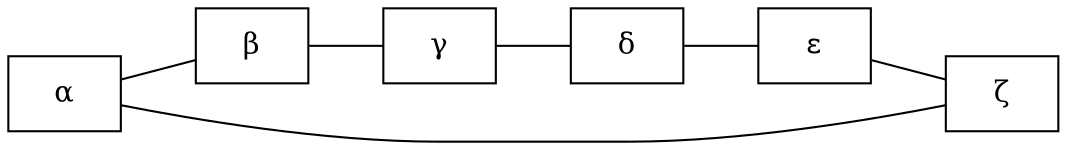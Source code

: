 graph {
    rankdir=LR

    a[shape="box", label="&alpha;"]
    b[shape="box", label="&beta;"]
    c[shape="box", label="&gamma;"]
    d[shape="box", label="&delta;"]
    e[shape="box", label="&epsilon;"]
    f[shape="box", label="&zeta;"]

    a -- b
    b -- c
    c -- d;
    d -- e;
    e -- f;
    f -- a;
}
